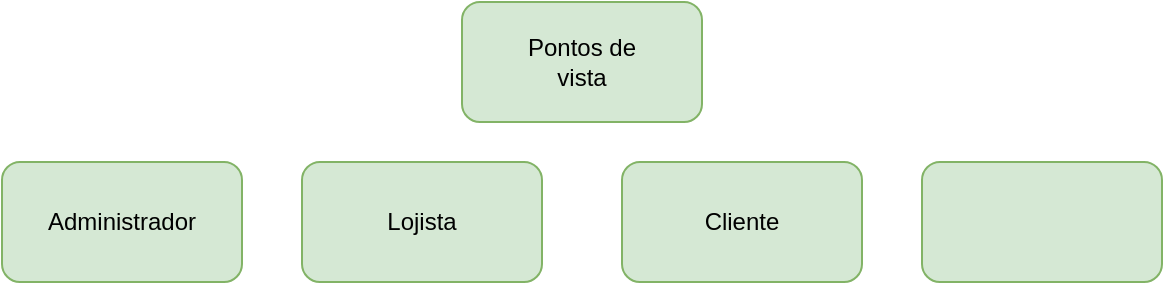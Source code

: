 <mxfile version="17.5.0" type="github">
  <diagram id="cnTASg5wnEuu9MNxB0QG" name="Page-1">
    <mxGraphModel dx="868" dy="452" grid="1" gridSize="10" guides="1" tooltips="1" connect="1" arrows="1" fold="1" page="1" pageScale="1" pageWidth="827" pageHeight="1169" math="0" shadow="0">
      <root>
        <mxCell id="0" />
        <mxCell id="1" parent="0" />
        <mxCell id="seOCv-qq2Y0o12w2nJNq-1" value="" style="rounded=1;whiteSpace=wrap;html=1;fillColor=#d5e8d4;strokeColor=#82b366;" parent="1" vertex="1">
          <mxGeometry x="340" y="10" width="120" height="60" as="geometry" />
        </mxCell>
        <mxCell id="LTCx7hNPBLf14qu5c2Gg-1" value="" style="rounded=1;whiteSpace=wrap;html=1;fillColor=#d5e8d4;strokeColor=#82b366;" vertex="1" parent="1">
          <mxGeometry x="110" y="90" width="120" height="60" as="geometry" />
        </mxCell>
        <mxCell id="LTCx7hNPBLf14qu5c2Gg-2" value="" style="rounded=1;whiteSpace=wrap;html=1;fillColor=#d5e8d4;strokeColor=#82b366;" vertex="1" parent="1">
          <mxGeometry x="260" y="90" width="120" height="60" as="geometry" />
        </mxCell>
        <mxCell id="LTCx7hNPBLf14qu5c2Gg-3" value="" style="rounded=1;whiteSpace=wrap;html=1;fillColor=#d5e8d4;strokeColor=#82b366;" vertex="1" parent="1">
          <mxGeometry x="420" y="90" width="120" height="60" as="geometry" />
        </mxCell>
        <mxCell id="LTCx7hNPBLf14qu5c2Gg-4" value="" style="rounded=1;whiteSpace=wrap;html=1;fillColor=#d5e8d4;strokeColor=#82b366;" vertex="1" parent="1">
          <mxGeometry x="570" y="90" width="120" height="60" as="geometry" />
        </mxCell>
        <mxCell id="LTCx7hNPBLf14qu5c2Gg-5" value="&lt;div&gt;Pontos de vista&lt;/div&gt;" style="text;html=1;strokeColor=none;fillColor=none;align=center;verticalAlign=middle;whiteSpace=wrap;rounded=0;" vertex="1" parent="1">
          <mxGeometry x="370" y="25" width="60" height="30" as="geometry" />
        </mxCell>
        <mxCell id="LTCx7hNPBLf14qu5c2Gg-6" value="Administrador" style="text;html=1;strokeColor=none;fillColor=none;align=center;verticalAlign=middle;whiteSpace=wrap;rounded=0;" vertex="1" parent="1">
          <mxGeometry x="140" y="105" width="60" height="30" as="geometry" />
        </mxCell>
        <mxCell id="LTCx7hNPBLf14qu5c2Gg-7" value="&lt;div&gt;Lojista&lt;/div&gt;" style="text;html=1;strokeColor=none;fillColor=none;align=center;verticalAlign=middle;whiteSpace=wrap;rounded=0;" vertex="1" parent="1">
          <mxGeometry x="290" y="105" width="60" height="30" as="geometry" />
        </mxCell>
        <mxCell id="LTCx7hNPBLf14qu5c2Gg-8" value="&lt;div&gt;Cliente&lt;/div&gt;" style="text;html=1;strokeColor=none;fillColor=none;align=center;verticalAlign=middle;whiteSpace=wrap;rounded=0;" vertex="1" parent="1">
          <mxGeometry x="450" y="105" width="60" height="30" as="geometry" />
        </mxCell>
      </root>
    </mxGraphModel>
  </diagram>
</mxfile>
